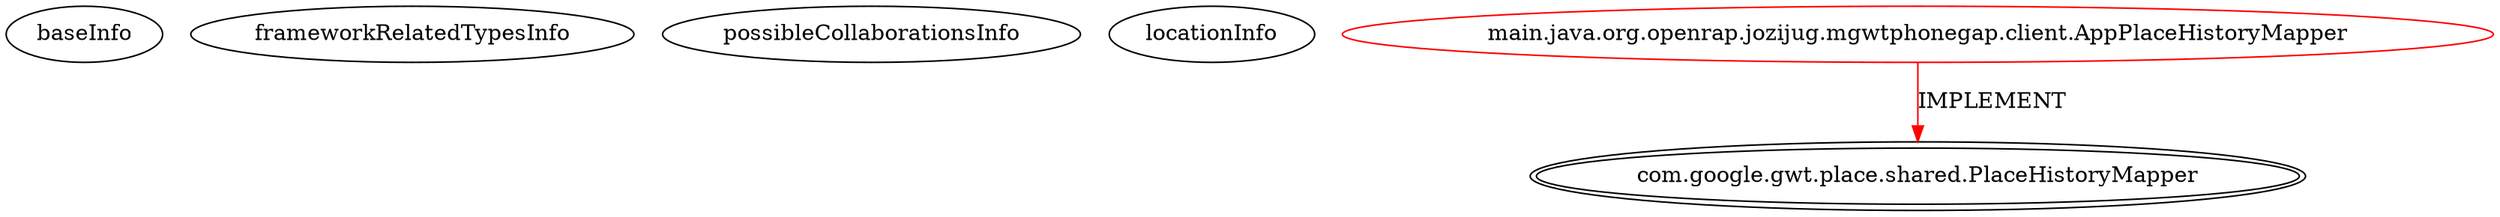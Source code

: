 digraph {
baseInfo[graphId=4351,category="extension_graph",isAnonymous=false,possibleRelation=false]
frameworkRelatedTypesInfo[0="com.google.gwt.place.shared.PlaceHistoryMapper"]
possibleCollaborationsInfo[]
locationInfo[projectName="rjdkolb-jozijug_phonegapdemo",filePath="/rjdkolb-jozijug_phonegapdemo/jozijug_phonegapdemo-master/src/main/java/org/openrap/jozijug/mgwtphonegap/client/AppPlaceHistoryMapper.java",contextSignature="AppPlaceHistoryMapper",graphId="4351"]
0[label="main.java.org.openrap.jozijug.mgwtphonegap.client.AppPlaceHistoryMapper",vertexType="ROOT_CLIENT_CLASS_DECLARATION",isFrameworkType=false,color=red]
1[label="com.google.gwt.place.shared.PlaceHistoryMapper",vertexType="FRAMEWORK_INTERFACE_TYPE",isFrameworkType=true,peripheries=2]
0->1[label="IMPLEMENT",color=red]
}
